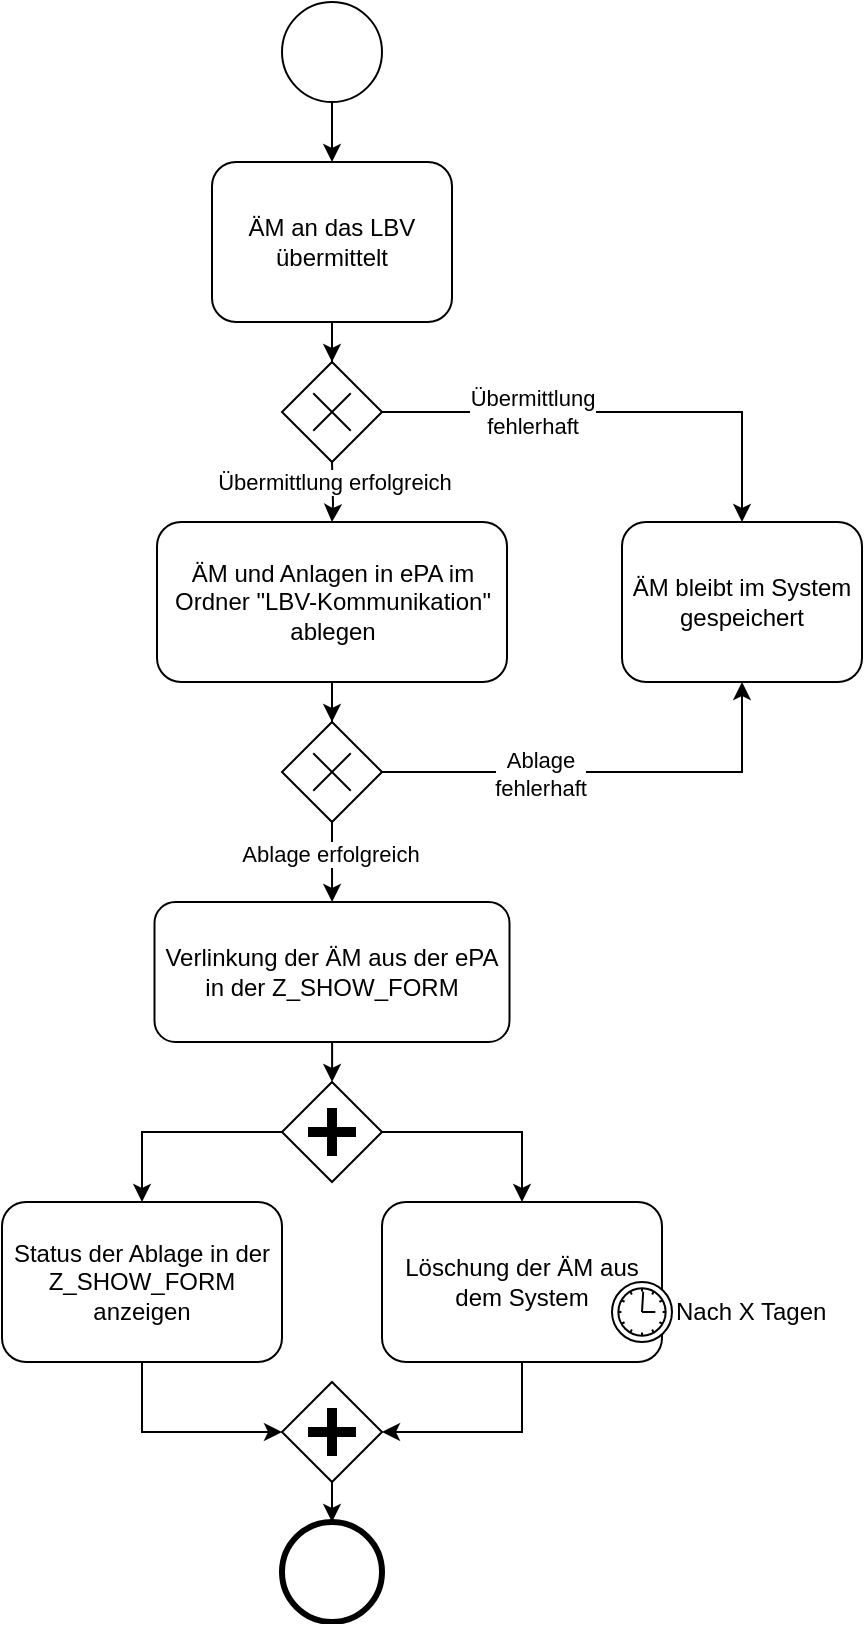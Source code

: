 <mxfile version="24.7.13">
  <diagram name="Page-1" id="2a216829-ef6e-dabb-86c1-c78162f3ba2b">
    <mxGraphModel dx="2377" dy="1305" grid="1" gridSize="10" guides="1" tooltips="1" connect="1" arrows="1" fold="1" page="1" pageScale="1" pageWidth="850" pageHeight="1100" background="none" math="0" shadow="0">
      <root>
        <mxCell id="0" />
        <mxCell id="1" parent="0" />
        <mxCell id="_LiHStafnN8IZv7Xd8In-3" style="edgeStyle=orthogonalEdgeStyle;rounded=0;orthogonalLoop=1;jettySize=auto;html=1;entryX=0.5;entryY=0;entryDx=0;entryDy=0;" edge="1" parent="1" source="_LiHStafnN8IZv7Xd8In-1">
          <mxGeometry relative="1" as="geometry">
            <mxPoint x="400" y="510" as="targetPoint" />
          </mxGeometry>
        </mxCell>
        <mxCell id="_LiHStafnN8IZv7Xd8In-1" value="" style="shape=mxgraph.bpmn.shape;html=1;verticalLabelPosition=bottom;labelBackgroundColor=#ffffff;verticalAlign=top;perimeter=ellipsePerimeter;outline=standard;symbol=general;" vertex="1" parent="1">
          <mxGeometry x="375" y="430" width="50" height="50" as="geometry" />
        </mxCell>
        <mxCell id="_LiHStafnN8IZv7Xd8In-7" style="edgeStyle=orthogonalEdgeStyle;rounded=0;orthogonalLoop=1;jettySize=auto;html=1;entryX=0.5;entryY=0;entryDx=0;entryDy=0;" edge="1" parent="1" source="_LiHStafnN8IZv7Xd8In-2" target="_LiHStafnN8IZv7Xd8In-5">
          <mxGeometry relative="1" as="geometry" />
        </mxCell>
        <mxCell id="_LiHStafnN8IZv7Xd8In-2" value="ÄM an das LBV übermittelt" style="shape=ext;rounded=1;html=1;whiteSpace=wrap;" vertex="1" parent="1">
          <mxGeometry x="340" y="510" width="120" height="80" as="geometry" />
        </mxCell>
        <mxCell id="_LiHStafnN8IZv7Xd8In-4" value="" style="group" vertex="1" connectable="0" parent="1">
          <mxGeometry x="375" y="610" width="50" height="50" as="geometry" />
        </mxCell>
        <mxCell id="_LiHStafnN8IZv7Xd8In-5" value="" style="rhombus;whiteSpace=wrap;html=1;" vertex="1" parent="_LiHStafnN8IZv7Xd8In-4">
          <mxGeometry width="50" height="50" as="geometry" />
        </mxCell>
        <mxCell id="_LiHStafnN8IZv7Xd8In-6" value="" style="shape=mxgraph.sysml.x;" vertex="1" parent="_LiHStafnN8IZv7Xd8In-4">
          <mxGeometry x="15.625" y="15.625" width="18.75" height="18.75" as="geometry" />
        </mxCell>
        <mxCell id="_LiHStafnN8IZv7Xd8In-17" style="edgeStyle=orthogonalEdgeStyle;rounded=0;orthogonalLoop=1;jettySize=auto;html=1;entryX=0.5;entryY=0;entryDx=0;entryDy=0;" edge="1" parent="1" source="_LiHStafnN8IZv7Xd8In-8" target="_LiHStafnN8IZv7Xd8In-15">
          <mxGeometry relative="1" as="geometry" />
        </mxCell>
        <mxCell id="_LiHStafnN8IZv7Xd8In-8" value="ÄM und Anlagen in ePA im Ordner &quot;LBV-Kommunikation&quot; ablegen" style="shape=ext;rounded=1;html=1;whiteSpace=wrap;" vertex="1" parent="1">
          <mxGeometry x="312.5" y="690" width="175" height="80" as="geometry" />
        </mxCell>
        <mxCell id="_LiHStafnN8IZv7Xd8In-9" style="edgeStyle=orthogonalEdgeStyle;rounded=0;orthogonalLoop=1;jettySize=auto;html=1;" edge="1" parent="1" target="_LiHStafnN8IZv7Xd8In-8">
          <mxGeometry relative="1" as="geometry">
            <mxPoint x="400" y="660" as="sourcePoint" />
          </mxGeometry>
        </mxCell>
        <mxCell id="_LiHStafnN8IZv7Xd8In-10" value="Übermittlung erfolgreich" style="edgeLabel;html=1;align=center;verticalAlign=middle;resizable=0;points=[];" vertex="1" connectable="0" parent="_LiHStafnN8IZv7Xd8In-9">
          <mxGeometry x="-0.154" y="-4" relative="1" as="geometry">
            <mxPoint x="4" y="-3" as="offset" />
          </mxGeometry>
        </mxCell>
        <mxCell id="_LiHStafnN8IZv7Xd8In-11" value="ÄM bleibt im System gespeichert" style="shape=ext;rounded=1;html=1;whiteSpace=wrap;" vertex="1" parent="1">
          <mxGeometry x="545" y="690" width="120" height="80" as="geometry" />
        </mxCell>
        <mxCell id="_LiHStafnN8IZv7Xd8In-12" style="edgeStyle=orthogonalEdgeStyle;rounded=0;orthogonalLoop=1;jettySize=auto;html=1;entryX=0.5;entryY=0;entryDx=0;entryDy=0;" edge="1" parent="1" source="_LiHStafnN8IZv7Xd8In-5" target="_LiHStafnN8IZv7Xd8In-11">
          <mxGeometry relative="1" as="geometry" />
        </mxCell>
        <mxCell id="_LiHStafnN8IZv7Xd8In-13" value="Übermittlung&lt;div&gt;fehlerhaft&lt;/div&gt;" style="edgeLabel;html=1;align=center;verticalAlign=middle;resizable=0;points=[];" vertex="1" connectable="0" parent="_LiHStafnN8IZv7Xd8In-12">
          <mxGeometry x="-0.515" relative="1" as="geometry">
            <mxPoint x="18" as="offset" />
          </mxGeometry>
        </mxCell>
        <mxCell id="_LiHStafnN8IZv7Xd8In-14" value="" style="group" vertex="1" connectable="0" parent="1">
          <mxGeometry x="375" y="790" width="50" height="50" as="geometry" />
        </mxCell>
        <mxCell id="_LiHStafnN8IZv7Xd8In-15" value="" style="rhombus;whiteSpace=wrap;html=1;" vertex="1" parent="_LiHStafnN8IZv7Xd8In-14">
          <mxGeometry width="50" height="50" as="geometry" />
        </mxCell>
        <mxCell id="_LiHStafnN8IZv7Xd8In-16" value="" style="shape=mxgraph.sysml.x;" vertex="1" parent="_LiHStafnN8IZv7Xd8In-14">
          <mxGeometry x="15.625" y="15.625" width="18.75" height="18.75" as="geometry" />
        </mxCell>
        <mxCell id="_LiHStafnN8IZv7Xd8In-18" style="edgeStyle=orthogonalEdgeStyle;rounded=0;orthogonalLoop=1;jettySize=auto;html=1;entryX=0.5;entryY=1;entryDx=0;entryDy=0;" edge="1" parent="1" source="_LiHStafnN8IZv7Xd8In-15" target="_LiHStafnN8IZv7Xd8In-11">
          <mxGeometry relative="1" as="geometry" />
        </mxCell>
        <mxCell id="_LiHStafnN8IZv7Xd8In-19" value="Ablage&lt;div&gt;fehlerhaft&lt;/div&gt;" style="edgeLabel;html=1;align=center;verticalAlign=middle;resizable=0;points=[];" vertex="1" connectable="0" parent="_LiHStafnN8IZv7Xd8In-18">
          <mxGeometry x="-0.298" y="-1" relative="1" as="geometry">
            <mxPoint as="offset" />
          </mxGeometry>
        </mxCell>
        <mxCell id="_LiHStafnN8IZv7Xd8In-25" style="edgeStyle=orthogonalEdgeStyle;rounded=0;orthogonalLoop=1;jettySize=auto;html=1;entryX=0.5;entryY=0;entryDx=0;entryDy=0;" edge="1" parent="1" source="_LiHStafnN8IZv7Xd8In-20" target="_LiHStafnN8IZv7Xd8In-23">
          <mxGeometry relative="1" as="geometry" />
        </mxCell>
        <mxCell id="_LiHStafnN8IZv7Xd8In-20" value="Verlinkung der ÄM aus der ePA in der Z_SHOW_FORM" style="shape=ext;rounded=1;html=1;whiteSpace=wrap;" vertex="1" parent="1">
          <mxGeometry x="311.25" y="880" width="177.5" height="70" as="geometry" />
        </mxCell>
        <mxCell id="_LiHStafnN8IZv7Xd8In-21" style="edgeStyle=orthogonalEdgeStyle;rounded=0;orthogonalLoop=1;jettySize=auto;html=1;" edge="1" parent="1" source="_LiHStafnN8IZv7Xd8In-15" target="_LiHStafnN8IZv7Xd8In-20">
          <mxGeometry relative="1" as="geometry" />
        </mxCell>
        <mxCell id="_LiHStafnN8IZv7Xd8In-22" value="Ablage erfolgreich" style="edgeLabel;html=1;align=center;verticalAlign=middle;resizable=0;points=[];" vertex="1" connectable="0" parent="_LiHStafnN8IZv7Xd8In-21">
          <mxGeometry x="-0.202" y="-1" relative="1" as="geometry">
            <mxPoint as="offset" />
          </mxGeometry>
        </mxCell>
        <mxCell id="_LiHStafnN8IZv7Xd8In-36" style="edgeStyle=orthogonalEdgeStyle;rounded=0;orthogonalLoop=1;jettySize=auto;html=1;entryX=0.5;entryY=0;entryDx=0;entryDy=0;" edge="1" parent="1" source="_LiHStafnN8IZv7Xd8In-23" target="_LiHStafnN8IZv7Xd8In-27">
          <mxGeometry relative="1" as="geometry">
            <Array as="points">
              <mxPoint x="305" y="995" />
            </Array>
          </mxGeometry>
        </mxCell>
        <mxCell id="_LiHStafnN8IZv7Xd8In-37" style="edgeStyle=orthogonalEdgeStyle;rounded=0;orthogonalLoop=1;jettySize=auto;html=1;entryX=0.5;entryY=0;entryDx=0;entryDy=0;" edge="1" parent="1" source="_LiHStafnN8IZv7Xd8In-23" target="_LiHStafnN8IZv7Xd8In-29">
          <mxGeometry relative="1" as="geometry">
            <Array as="points">
              <mxPoint x="495" y="995" />
            </Array>
          </mxGeometry>
        </mxCell>
        <mxCell id="_LiHStafnN8IZv7Xd8In-23" value="" style="shape=mxgraph.bpmn.shape;html=1;verticalLabelPosition=bottom;labelBackgroundColor=#ffffff;verticalAlign=top;perimeter=rhombusPerimeter;background=gateway;outline=none;symbol=parallelGw;" vertex="1" parent="1">
          <mxGeometry x="375" y="970" width="50" height="50" as="geometry" />
        </mxCell>
        <mxCell id="_LiHStafnN8IZv7Xd8In-38" style="edgeStyle=orthogonalEdgeStyle;rounded=0;orthogonalLoop=1;jettySize=auto;html=1;entryX=0;entryY=0.5;entryDx=0;entryDy=0;" edge="1" parent="1" source="_LiHStafnN8IZv7Xd8In-27" target="_LiHStafnN8IZv7Xd8In-34">
          <mxGeometry relative="1" as="geometry" />
        </mxCell>
        <mxCell id="_LiHStafnN8IZv7Xd8In-27" value="Status der Ablage in der Z_SHOW_FORM anzeigen" style="shape=ext;rounded=1;html=1;whiteSpace=wrap;" vertex="1" parent="1">
          <mxGeometry x="235" y="1030" width="140" height="80" as="geometry" />
        </mxCell>
        <mxCell id="_LiHStafnN8IZv7Xd8In-39" style="edgeStyle=orthogonalEdgeStyle;rounded=0;orthogonalLoop=1;jettySize=auto;html=1;entryX=1;entryY=0.5;entryDx=0;entryDy=0;" edge="1" parent="1" source="_LiHStafnN8IZv7Xd8In-29" target="_LiHStafnN8IZv7Xd8In-34">
          <mxGeometry relative="1" as="geometry" />
        </mxCell>
        <mxCell id="_LiHStafnN8IZv7Xd8In-29" value="Löschung der ÄM aus dem System" style="shape=ext;rounded=1;html=1;whiteSpace=wrap;" vertex="1" parent="1">
          <mxGeometry x="425" y="1030" width="140" height="80" as="geometry" />
        </mxCell>
        <mxCell id="_LiHStafnN8IZv7Xd8In-30" value="Nach X Tagen" style="shape=mxgraph.bpmn.timer_start;perimeter=ellipsePerimeter;html=1;labelPosition=right;labelBackgroundColor=#ffffff;align=left;" vertex="1" parent="1">
          <mxGeometry x="540" y="1070" width="30" height="30" as="geometry" />
        </mxCell>
        <mxCell id="_LiHStafnN8IZv7Xd8In-32" value="" style="shape=mxgraph.bpmn.shape;html=1;verticalLabelPosition=bottom;labelBackgroundColor=#ffffff;verticalAlign=top;perimeter=ellipsePerimeter;outline=end;symbol=general;" vertex="1" parent="1">
          <mxGeometry x="375" y="1190" width="50" height="50" as="geometry" />
        </mxCell>
        <mxCell id="_LiHStafnN8IZv7Xd8In-35" style="edgeStyle=orthogonalEdgeStyle;rounded=0;orthogonalLoop=1;jettySize=auto;html=1;entryX=0.5;entryY=0;entryDx=0;entryDy=0;" edge="1" parent="1" source="_LiHStafnN8IZv7Xd8In-34" target="_LiHStafnN8IZv7Xd8In-32">
          <mxGeometry relative="1" as="geometry" />
        </mxCell>
        <mxCell id="_LiHStafnN8IZv7Xd8In-34" value="" style="shape=mxgraph.bpmn.shape;html=1;verticalLabelPosition=bottom;labelBackgroundColor=#ffffff;verticalAlign=top;perimeter=rhombusPerimeter;background=gateway;outline=none;symbol=parallelGw;" vertex="1" parent="1">
          <mxGeometry x="375" y="1120" width="50" height="50" as="geometry" />
        </mxCell>
      </root>
    </mxGraphModel>
  </diagram>
</mxfile>
